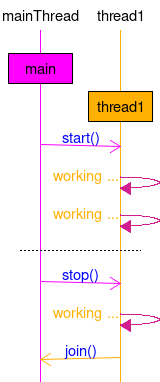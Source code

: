 msc {
hscale="0.2", arcgradient="2";
mt[label="mainThread", linecolor="fuchsia"], t1[label="thread1", linecolor="orange"];
|||;
mt box mt[label="main", textbgcolour="fuchsia"];
t1 box t1[label="thread1", textbgcolour="orange"];

mt =>> t1 [label="start()", URL="\ref start", linecolor="fuchsia"];
t1 => t1 [label="working ...", textcolor="orange", linecolor="violet"];
t1 => t1 [label="working ...", textcolor="orange", linecolor="violet"];

---;

mt =>> t1 [label="stop()", URL="\ref stop", linecolor="fuchsia"];
t1 => t1 [label="working ...", textcolor="orange", linecolor="violet"];
mt <<= t1 [label="join()", URL="\ref join", linecolor="orange"];
}